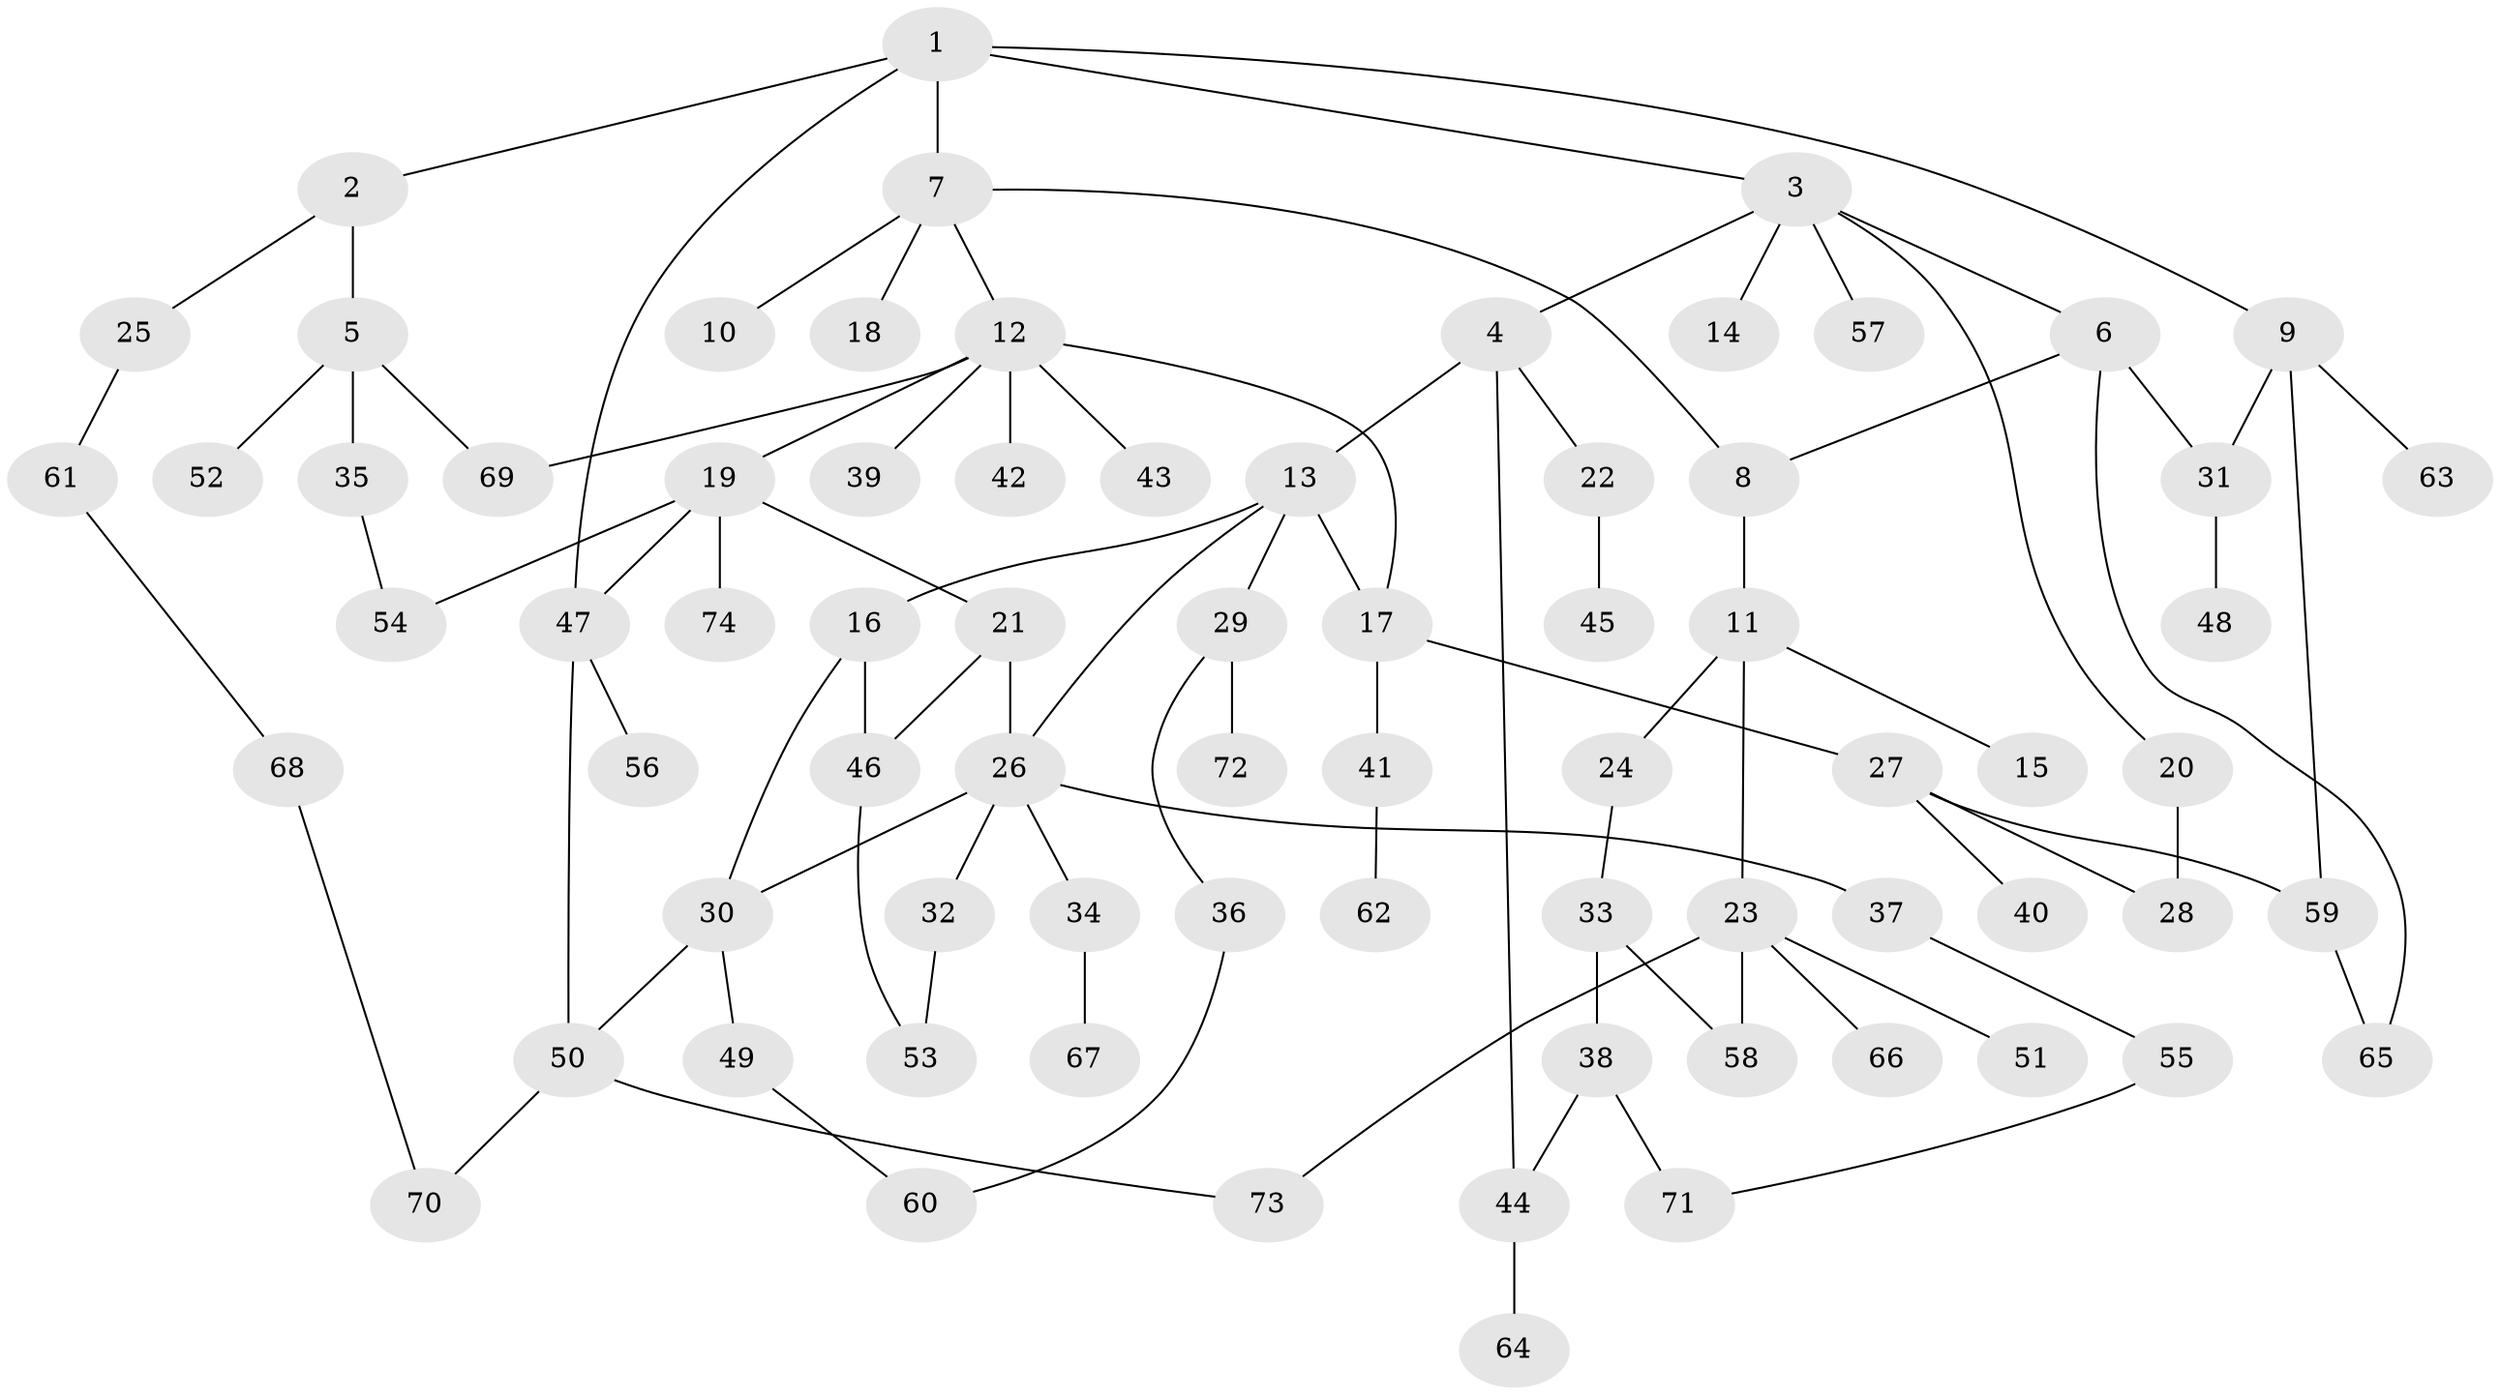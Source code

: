 // coarse degree distribution, {4: 0.13793103448275862, 7: 0.034482758620689655, 5: 0.13793103448275862, 3: 0.3103448275862069, 1: 0.13793103448275862, 6: 0.034482758620689655, 2: 0.20689655172413793}
// Generated by graph-tools (version 1.1) at 2025/35/03/04/25 23:35:59]
// undirected, 74 vertices, 93 edges
graph export_dot {
  node [color=gray90,style=filled];
  1;
  2;
  3;
  4;
  5;
  6;
  7;
  8;
  9;
  10;
  11;
  12;
  13;
  14;
  15;
  16;
  17;
  18;
  19;
  20;
  21;
  22;
  23;
  24;
  25;
  26;
  27;
  28;
  29;
  30;
  31;
  32;
  33;
  34;
  35;
  36;
  37;
  38;
  39;
  40;
  41;
  42;
  43;
  44;
  45;
  46;
  47;
  48;
  49;
  50;
  51;
  52;
  53;
  54;
  55;
  56;
  57;
  58;
  59;
  60;
  61;
  62;
  63;
  64;
  65;
  66;
  67;
  68;
  69;
  70;
  71;
  72;
  73;
  74;
  1 -- 2;
  1 -- 3;
  1 -- 7;
  1 -- 9;
  1 -- 47;
  2 -- 5;
  2 -- 25;
  3 -- 4;
  3 -- 6;
  3 -- 14;
  3 -- 20;
  3 -- 57;
  4 -- 13;
  4 -- 22;
  4 -- 44;
  5 -- 35;
  5 -- 52;
  5 -- 69;
  6 -- 8;
  6 -- 65;
  6 -- 31;
  7 -- 10;
  7 -- 12;
  7 -- 18;
  7 -- 8;
  8 -- 11;
  9 -- 31;
  9 -- 63;
  9 -- 59;
  11 -- 15;
  11 -- 23;
  11 -- 24;
  12 -- 19;
  12 -- 39;
  12 -- 42;
  12 -- 43;
  12 -- 17;
  12 -- 69;
  13 -- 16;
  13 -- 17;
  13 -- 26;
  13 -- 29;
  16 -- 30;
  16 -- 46;
  17 -- 27;
  17 -- 41;
  19 -- 21;
  19 -- 74;
  19 -- 54;
  19 -- 47;
  20 -- 28;
  21 -- 46;
  21 -- 26;
  22 -- 45;
  23 -- 51;
  23 -- 66;
  23 -- 58;
  23 -- 73;
  24 -- 33;
  25 -- 61;
  26 -- 32;
  26 -- 34;
  26 -- 37;
  26 -- 30;
  27 -- 28;
  27 -- 40;
  27 -- 59;
  29 -- 36;
  29 -- 72;
  30 -- 49;
  30 -- 50;
  31 -- 48;
  32 -- 53;
  33 -- 38;
  33 -- 58;
  34 -- 67;
  35 -- 54;
  36 -- 60;
  37 -- 55;
  38 -- 44;
  38 -- 71;
  41 -- 62;
  44 -- 64;
  46 -- 53;
  47 -- 50;
  47 -- 56;
  49 -- 60;
  50 -- 73;
  50 -- 70;
  55 -- 71;
  59 -- 65;
  61 -- 68;
  68 -- 70;
}
